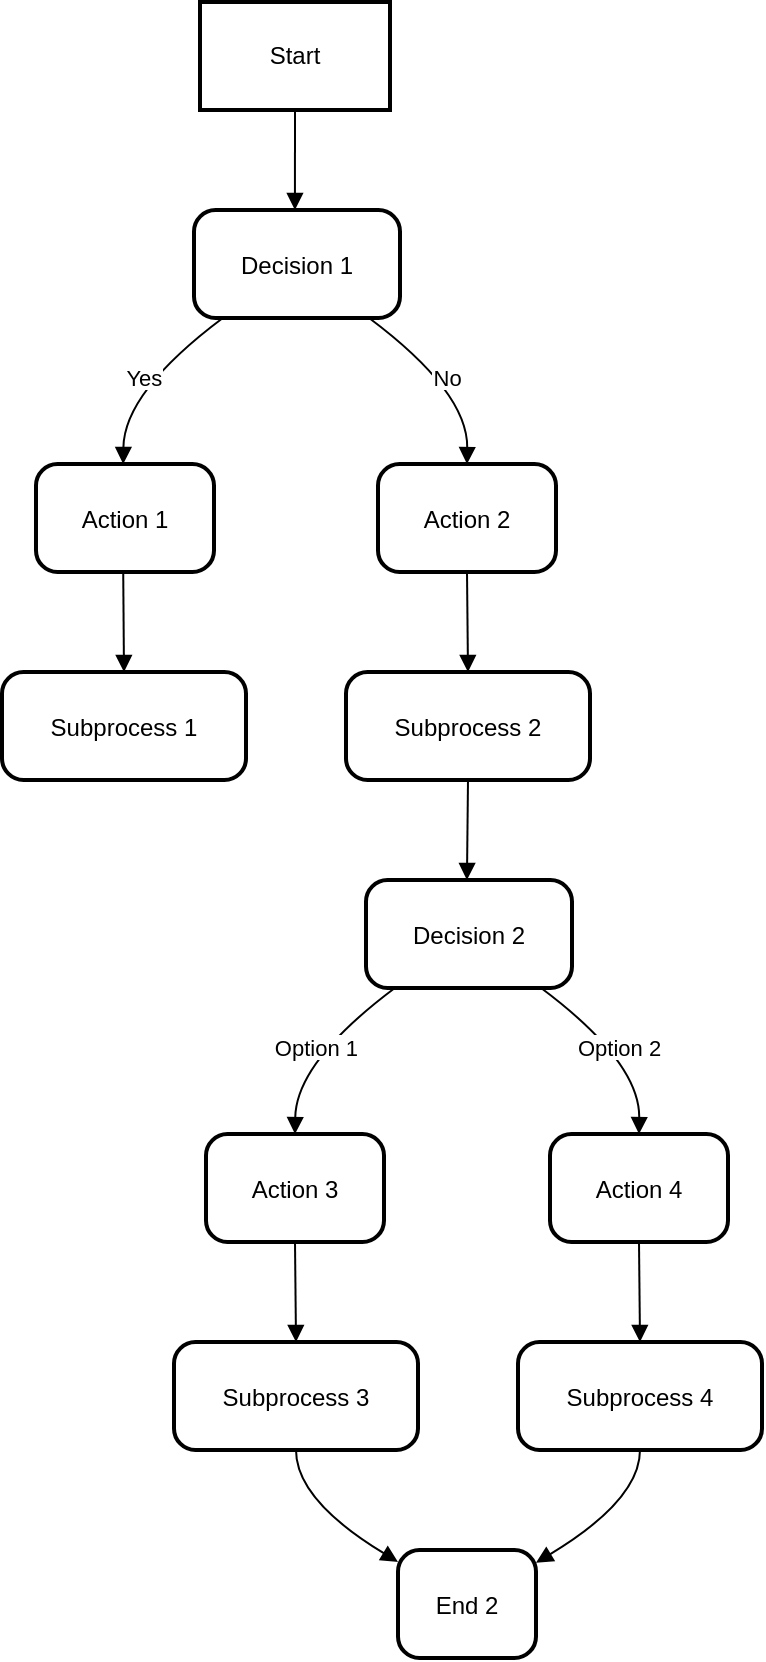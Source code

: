 <mxfile version="26.1.1">
  <diagram name="Страница — 1" id="Ftmwc8pTr4qRRdJR1DtD">
    <mxGraphModel>
      <root>
        <mxCell id="0" />
        <mxCell id="1" parent="0" />
        <mxCell id="2" value="Start" style="whiteSpace=wrap;strokeWidth=2;" vertex="1" parent="1">
          <mxGeometry x="107" y="8" width="95" height="54" as="geometry" />
        </mxCell>
        <mxCell id="3" value="Decision 1" style="rounded=1;arcSize=20;strokeWidth=2" vertex="1" parent="1">
          <mxGeometry x="104" y="112" width="103" height="54" as="geometry" />
        </mxCell>
        <mxCell id="4" value="Action 1" style="rounded=1;arcSize=20;strokeWidth=2" vertex="1" parent="1">
          <mxGeometry x="25" y="239" width="89" height="54" as="geometry" />
        </mxCell>
        <mxCell id="5" value="Action 2" style="rounded=1;arcSize=20;strokeWidth=2" vertex="1" parent="1">
          <mxGeometry x="196" y="239" width="89" height="54" as="geometry" />
        </mxCell>
        <mxCell id="6" value="Subprocess 1" style="rounded=1;arcSize=20;strokeWidth=2" vertex="1" parent="1">
          <mxGeometry x="8" y="343" width="122" height="54" as="geometry" />
        </mxCell>
        <mxCell id="7" value="Subprocess 2" style="rounded=1;arcSize=20;strokeWidth=2" vertex="1" parent="1">
          <mxGeometry x="180" y="343" width="122" height="54" as="geometry" />
        </mxCell>
        <mxCell id="8" value="Decision 2" style="rounded=1;arcSize=20;strokeWidth=2" vertex="1" parent="1">
          <mxGeometry x="190" y="447" width="103" height="54" as="geometry" />
        </mxCell>
        <mxCell id="9" value="Action 3" style="rounded=1;arcSize=20;strokeWidth=2" vertex="1" parent="1">
          <mxGeometry x="110" y="574" width="89" height="54" as="geometry" />
        </mxCell>
        <mxCell id="10" value="Action 4" style="rounded=1;arcSize=20;strokeWidth=2" vertex="1" parent="1">
          <mxGeometry x="282" y="574" width="89" height="54" as="geometry" />
        </mxCell>
        <mxCell id="11" value="Subprocess 3" style="rounded=1;arcSize=20;strokeWidth=2" vertex="1" parent="1">
          <mxGeometry x="94" y="678" width="122" height="54" as="geometry" />
        </mxCell>
        <mxCell id="12" value="Subprocess 4" style="rounded=1;arcSize=20;strokeWidth=2" vertex="1" parent="1">
          <mxGeometry x="266" y="678" width="122" height="54" as="geometry" />
        </mxCell>
        <mxCell id="13" value="End 2" style="rounded=1;arcSize=20;strokeWidth=2" vertex="1" parent="1">
          <mxGeometry x="206" y="782" width="69" height="54" as="geometry" />
        </mxCell>
        <mxCell id="14" value="" style="curved=1;startArrow=none;endArrow=block;exitX=0.5;exitY=1;entryX=0.49;entryY=0;" edge="1" parent="1" source="2" target="3">
          <mxGeometry relative="1" as="geometry">
            <Array as="points" />
          </mxGeometry>
        </mxCell>
        <mxCell id="15" value="Yes" style="curved=1;startArrow=none;endArrow=block;exitX=0.14;exitY=1;entryX=0.49;entryY=0;" edge="1" parent="1" source="3" target="4">
          <mxGeometry relative="1" as="geometry">
            <Array as="points">
              <mxPoint x="69" y="203" />
            </Array>
          </mxGeometry>
        </mxCell>
        <mxCell id="16" value="No" style="curved=1;startArrow=none;endArrow=block;exitX=0.85;exitY=1;entryX=0.5;entryY=0;" edge="1" parent="1" source="3" target="5">
          <mxGeometry relative="1" as="geometry">
            <Array as="points">
              <mxPoint x="241" y="203" />
            </Array>
          </mxGeometry>
        </mxCell>
        <mxCell id="17" value="" style="curved=1;startArrow=none;endArrow=block;exitX=0.49;exitY=1;entryX=0.5;entryY=0;" edge="1" parent="1" source="4" target="6">
          <mxGeometry relative="1" as="geometry">
            <Array as="points" />
          </mxGeometry>
        </mxCell>
        <mxCell id="18" value="" style="curved=1;startArrow=none;endArrow=block;exitX=0.5;exitY=1;entryX=0.5;entryY=0;" edge="1" parent="1" source="5" target="7">
          <mxGeometry relative="1" as="geometry">
            <Array as="points" />
          </mxGeometry>
        </mxCell>
        <mxCell id="19" value="" style="curved=1;startArrow=none;endArrow=block;exitX=0.5;exitY=1;entryX=0.49;entryY=0;" edge="1" parent="1" source="7" target="8">
          <mxGeometry relative="1" as="geometry">
            <Array as="points" />
          </mxGeometry>
        </mxCell>
        <mxCell id="20" value="Option 1" style="curved=1;startArrow=none;endArrow=block;exitX=0.14;exitY=1;entryX=0.5;entryY=0;" edge="1" parent="1" source="8" target="9">
          <mxGeometry relative="1" as="geometry">
            <Array as="points">
              <mxPoint x="155" y="538" />
            </Array>
          </mxGeometry>
        </mxCell>
        <mxCell id="21" value="Option 2" style="curved=1;startArrow=none;endArrow=block;exitX=0.85;exitY=1;entryX=0.5;entryY=0;" edge="1" parent="1" source="8" target="10">
          <mxGeometry relative="1" as="geometry">
            <Array as="points">
              <mxPoint x="327" y="538" />
            </Array>
          </mxGeometry>
        </mxCell>
        <mxCell id="22" value="" style="curved=1;startArrow=none;endArrow=block;exitX=0.5;exitY=1;entryX=0.5;entryY=0;" edge="1" parent="1" source="9" target="11">
          <mxGeometry relative="1" as="geometry">
            <Array as="points" />
          </mxGeometry>
        </mxCell>
        <mxCell id="23" value="" style="curved=1;startArrow=none;endArrow=block;exitX=0.5;exitY=1;entryX=0.5;entryY=0;" edge="1" parent="1" source="10" target="12">
          <mxGeometry relative="1" as="geometry">
            <Array as="points" />
          </mxGeometry>
        </mxCell>
        <mxCell id="24" value="" style="curved=1;startArrow=none;endArrow=block;exitX=0.5;exitY=1;entryX=0;entryY=0.11;" edge="1" parent="1" source="11" target="13">
          <mxGeometry relative="1" as="geometry">
            <Array as="points">
              <mxPoint x="155" y="757" />
            </Array>
          </mxGeometry>
        </mxCell>
        <mxCell id="25" value="" style="curved=1;startArrow=none;endArrow=block;exitX=0.5;exitY=1;entryX=1.01;entryY=0.11;" edge="1" parent="1" source="12" target="13">
          <mxGeometry relative="1" as="geometry">
            <Array as="points">
              <mxPoint x="327" y="757" />
            </Array>
          </mxGeometry>
        </mxCell>
      </root>
    </mxGraphModel>
  </diagram>
</mxfile>
